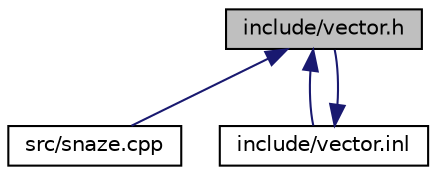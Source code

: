 digraph "include/vector.h"
{
  edge [fontname="Helvetica",fontsize="10",labelfontname="Helvetica",labelfontsize="10"];
  node [fontname="Helvetica",fontsize="10",shape=record];
  Node3 [label="include/vector.h",height=0.2,width=0.4,color="black", fillcolor="grey75", style="filled", fontcolor="black"];
  Node3 -> Node4 [dir="back",color="midnightblue",fontsize="10",style="solid"];
  Node4 [label="src/snaze.cpp",height=0.2,width=0.4,color="black", fillcolor="white", style="filled",URL="$dd/d8b/snaze_8cpp.html"];
  Node3 -> Node5 [dir="back",color="midnightblue",fontsize="10",style="solid"];
  Node5 [label="include/vector.inl",height=0.2,width=0.4,color="black", fillcolor="white", style="filled",URL="$df/d5f/vector_8inl.html"];
  Node5 -> Node3 [dir="back",color="midnightblue",fontsize="10",style="solid"];
}
